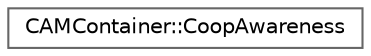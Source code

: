 digraph "类继承关系图"
{
 // INTERACTIVE_SVG=YES
 // LATEX_PDF_SIZE
  bgcolor="transparent";
  edge [fontname=Helvetica,fontsize=10,labelfontname=Helvetica,labelfontsize=10];
  node [fontname=Helvetica,fontsize=10,shape=box,height=0.2,width=0.4];
  rankdir="LR";
  Node0 [id="Node000000",label="CAMContainer::CoopAwareness",height=0.2,width=0.4,color="grey40", fillcolor="white", style="filled",URL="$d4/d07/structCAMContainer_1_1CoopAwareness.html",tooltip=" "];
}
